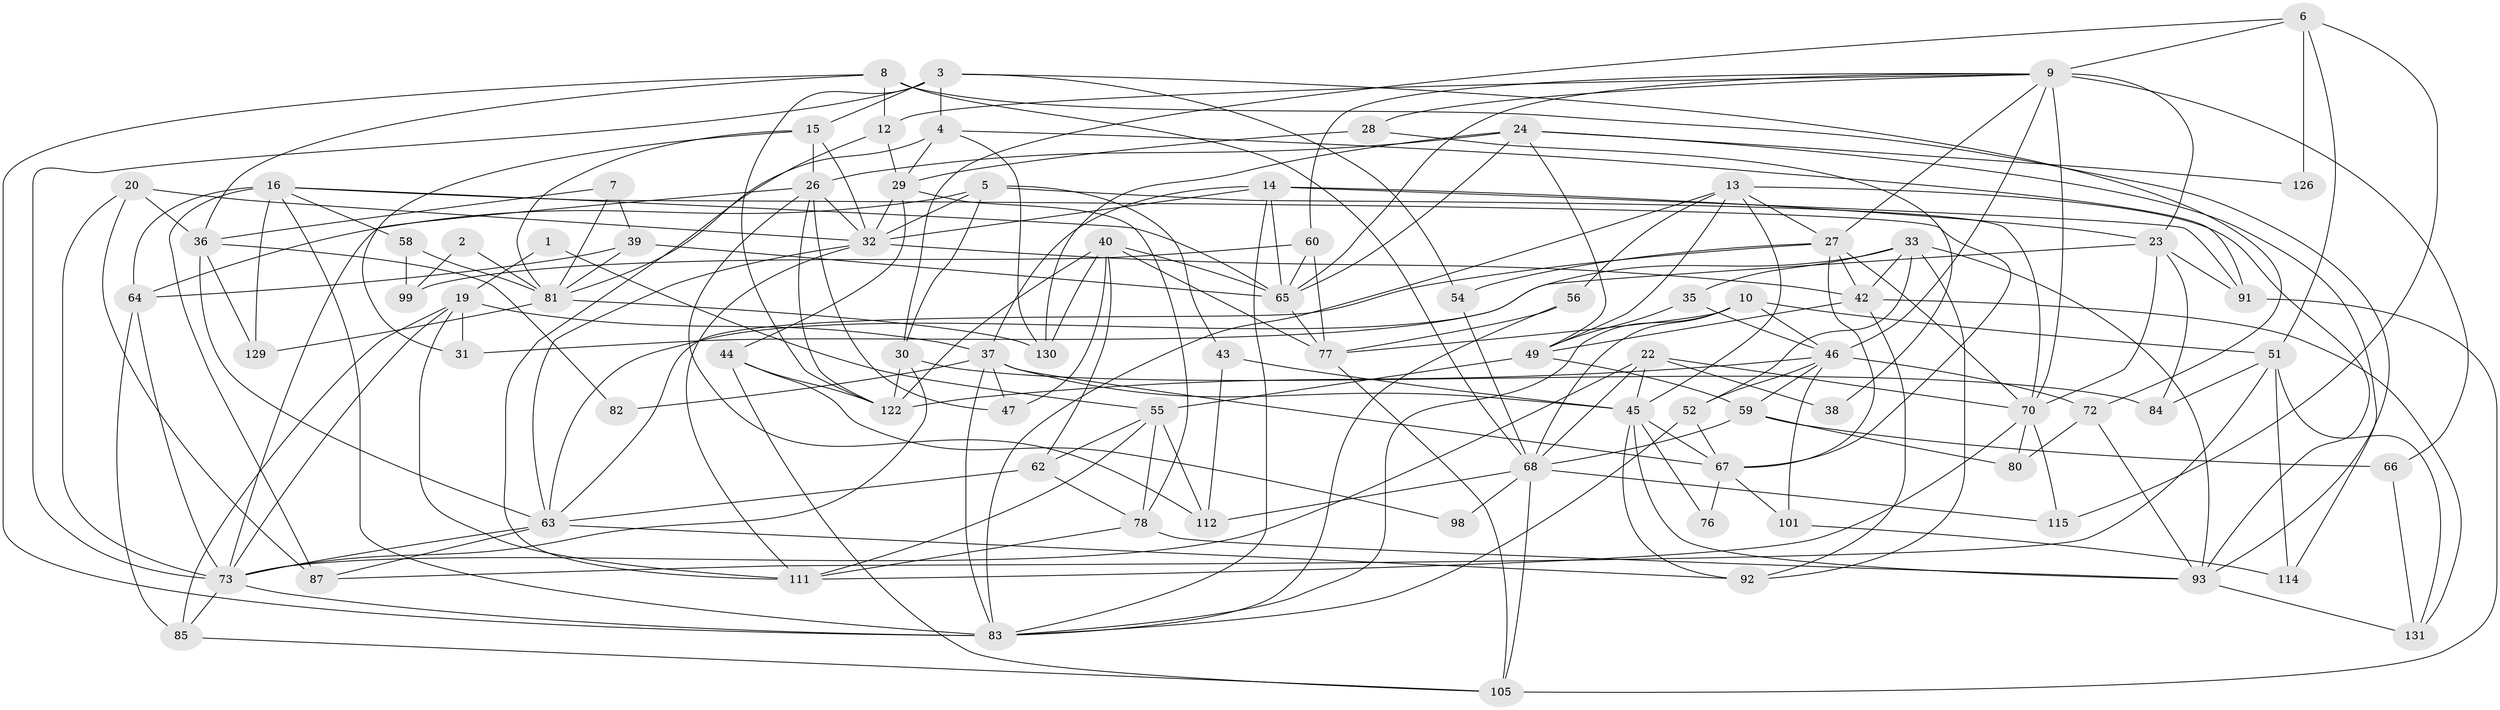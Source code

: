 // Generated by graph-tools (version 1.1) at 2025/24/03/03/25 07:24:00]
// undirected, 85 vertices, 212 edges
graph export_dot {
graph [start="1"]
  node [color=gray90,style=filled];
  1;
  2;
  3 [super="+21"];
  4 [super="+104"];
  5 [super="+11"];
  6;
  7 [super="+120"];
  8;
  9 [super="+127"];
  10;
  12 [super="+18"];
  13 [super="+17"];
  14 [super="+57"];
  15 [super="+88"];
  16 [super="+61"];
  19 [super="+79"];
  20;
  22 [super="+74"];
  23 [super="+25"];
  24 [super="+34"];
  26 [super="+124"];
  27 [super="+50"];
  28;
  29 [super="+71"];
  30;
  31;
  32 [super="+41"];
  33 [super="+86"];
  35;
  36 [super="+118"];
  37 [super="+48"];
  38;
  39;
  40 [super="+102"];
  42 [super="+69"];
  43 [super="+94"];
  44 [super="+103"];
  45 [super="+100"];
  46 [super="+53"];
  47;
  49 [super="+106"];
  51 [super="+107"];
  52 [super="+95"];
  54;
  55 [super="+125"];
  56;
  58;
  59 [super="+96"];
  60;
  62 [super="+109"];
  63 [super="+90"];
  64;
  65 [super="+119"];
  66;
  67 [super="+121"];
  68 [super="+117"];
  70 [super="+75"];
  72;
  73 [super="+97"];
  76;
  77 [super="+110"];
  78;
  80;
  81 [super="+89"];
  82;
  83 [super="+116"];
  84;
  85;
  87;
  91 [super="+113"];
  92;
  93 [super="+108"];
  98;
  99;
  101;
  105;
  111;
  112;
  114;
  115 [super="+123"];
  122 [super="+128"];
  126;
  129;
  130;
  131;
  1 -- 19;
  1 -- 55;
  2 -- 99;
  2 -- 81;
  3 -- 72;
  3 -- 54;
  3 -- 73;
  3 -- 122;
  3 -- 4;
  3 -- 15;
  4 -- 130;
  4 -- 29;
  4 -- 81;
  4 -- 91;
  5 -- 30;
  5 -- 70;
  5 -- 43;
  5 -- 32;
  5 -- 64;
  6 -- 30;
  6 -- 126;
  6 -- 51;
  6 -- 9;
  6 -- 115;
  7 -- 81;
  7 -- 39 [weight=2];
  7 -- 36;
  8 -- 93;
  8 -- 36;
  8 -- 68;
  8 -- 83;
  8 -- 12;
  9 -- 60;
  9 -- 65;
  9 -- 66;
  9 -- 70;
  9 -- 12;
  9 -- 46;
  9 -- 28;
  9 -- 27;
  9 -- 23;
  10 -- 46;
  10 -- 83;
  10 -- 51;
  10 -- 68;
  10 -- 77;
  12 -- 111;
  12 -- 29;
  13 -- 93;
  13 -- 27;
  13 -- 49;
  13 -- 83;
  13 -- 45;
  13 -- 56;
  14 -- 23;
  14 -- 32;
  14 -- 37;
  14 -- 65 [weight=2];
  14 -- 83;
  14 -- 91;
  15 -- 81;
  15 -- 32;
  15 -- 31;
  15 -- 26;
  16 -- 87;
  16 -- 129;
  16 -- 64;
  16 -- 65;
  16 -- 67;
  16 -- 83;
  16 -- 58;
  19 -- 85;
  19 -- 111;
  19 -- 31;
  19 -- 37;
  19 -- 73;
  20 -- 32;
  20 -- 87;
  20 -- 36;
  20 -- 73;
  22 -- 73;
  22 -- 38;
  22 -- 68;
  22 -- 70;
  22 -- 45;
  23 -- 70;
  23 -- 84;
  23 -- 91;
  23 -- 31;
  24 -- 49;
  24 -- 126;
  24 -- 114;
  24 -- 130;
  24 -- 65;
  24 -- 26;
  26 -- 122;
  26 -- 32;
  26 -- 112;
  26 -- 73;
  26 -- 47;
  27 -- 54;
  27 -- 70;
  27 -- 67;
  27 -- 42;
  27 -- 63;
  28 -- 38;
  28 -- 29;
  29 -- 32;
  29 -- 78;
  29 -- 44;
  30 -- 84;
  30 -- 122;
  30 -- 73;
  32 -- 111;
  32 -- 42;
  32 -- 63;
  33 -- 42;
  33 -- 92;
  33 -- 35;
  33 -- 93;
  33 -- 63;
  33 -- 52;
  35 -- 49;
  35 -- 46;
  36 -- 82;
  36 -- 129;
  36 -- 63;
  37 -- 47;
  37 -- 45;
  37 -- 83;
  37 -- 67;
  37 -- 82;
  39 -- 64;
  39 -- 81;
  39 -- 65;
  40 -- 65;
  40 -- 62;
  40 -- 47;
  40 -- 122;
  40 -- 130;
  40 -- 77;
  42 -- 131;
  42 -- 49;
  42 -- 92;
  43 -- 45;
  43 -- 112;
  44 -- 105;
  44 -- 122;
  44 -- 98;
  45 -- 92;
  45 -- 67;
  45 -- 93;
  45 -- 76;
  46 -- 72;
  46 -- 101;
  46 -- 122;
  46 -- 59;
  46 -- 52;
  49 -- 59;
  49 -- 55;
  51 -- 84;
  51 -- 114;
  51 -- 131;
  51 -- 87;
  52 -- 83;
  52 -- 67;
  54 -- 68;
  55 -- 112;
  55 -- 78;
  55 -- 62;
  55 -- 111;
  56 -- 77;
  56 -- 83;
  58 -- 81;
  58 -- 99;
  59 -- 66;
  59 -- 80;
  59 -- 68;
  60 -- 99;
  60 -- 65;
  60 -- 77;
  62 -- 78;
  62 -- 63;
  63 -- 87 [weight=2];
  63 -- 73;
  63 -- 92;
  64 -- 85;
  64 -- 73;
  65 -- 77;
  66 -- 131;
  67 -- 101;
  67 -- 76;
  68 -- 98;
  68 -- 112;
  68 -- 105;
  68 -- 115;
  70 -- 80;
  70 -- 115;
  70 -- 111;
  72 -- 80;
  72 -- 93;
  73 -- 85;
  73 -- 83;
  77 -- 105;
  78 -- 111;
  78 -- 93;
  81 -- 129;
  81 -- 130;
  85 -- 105;
  91 -- 105;
  93 -- 131;
  101 -- 114;
}
